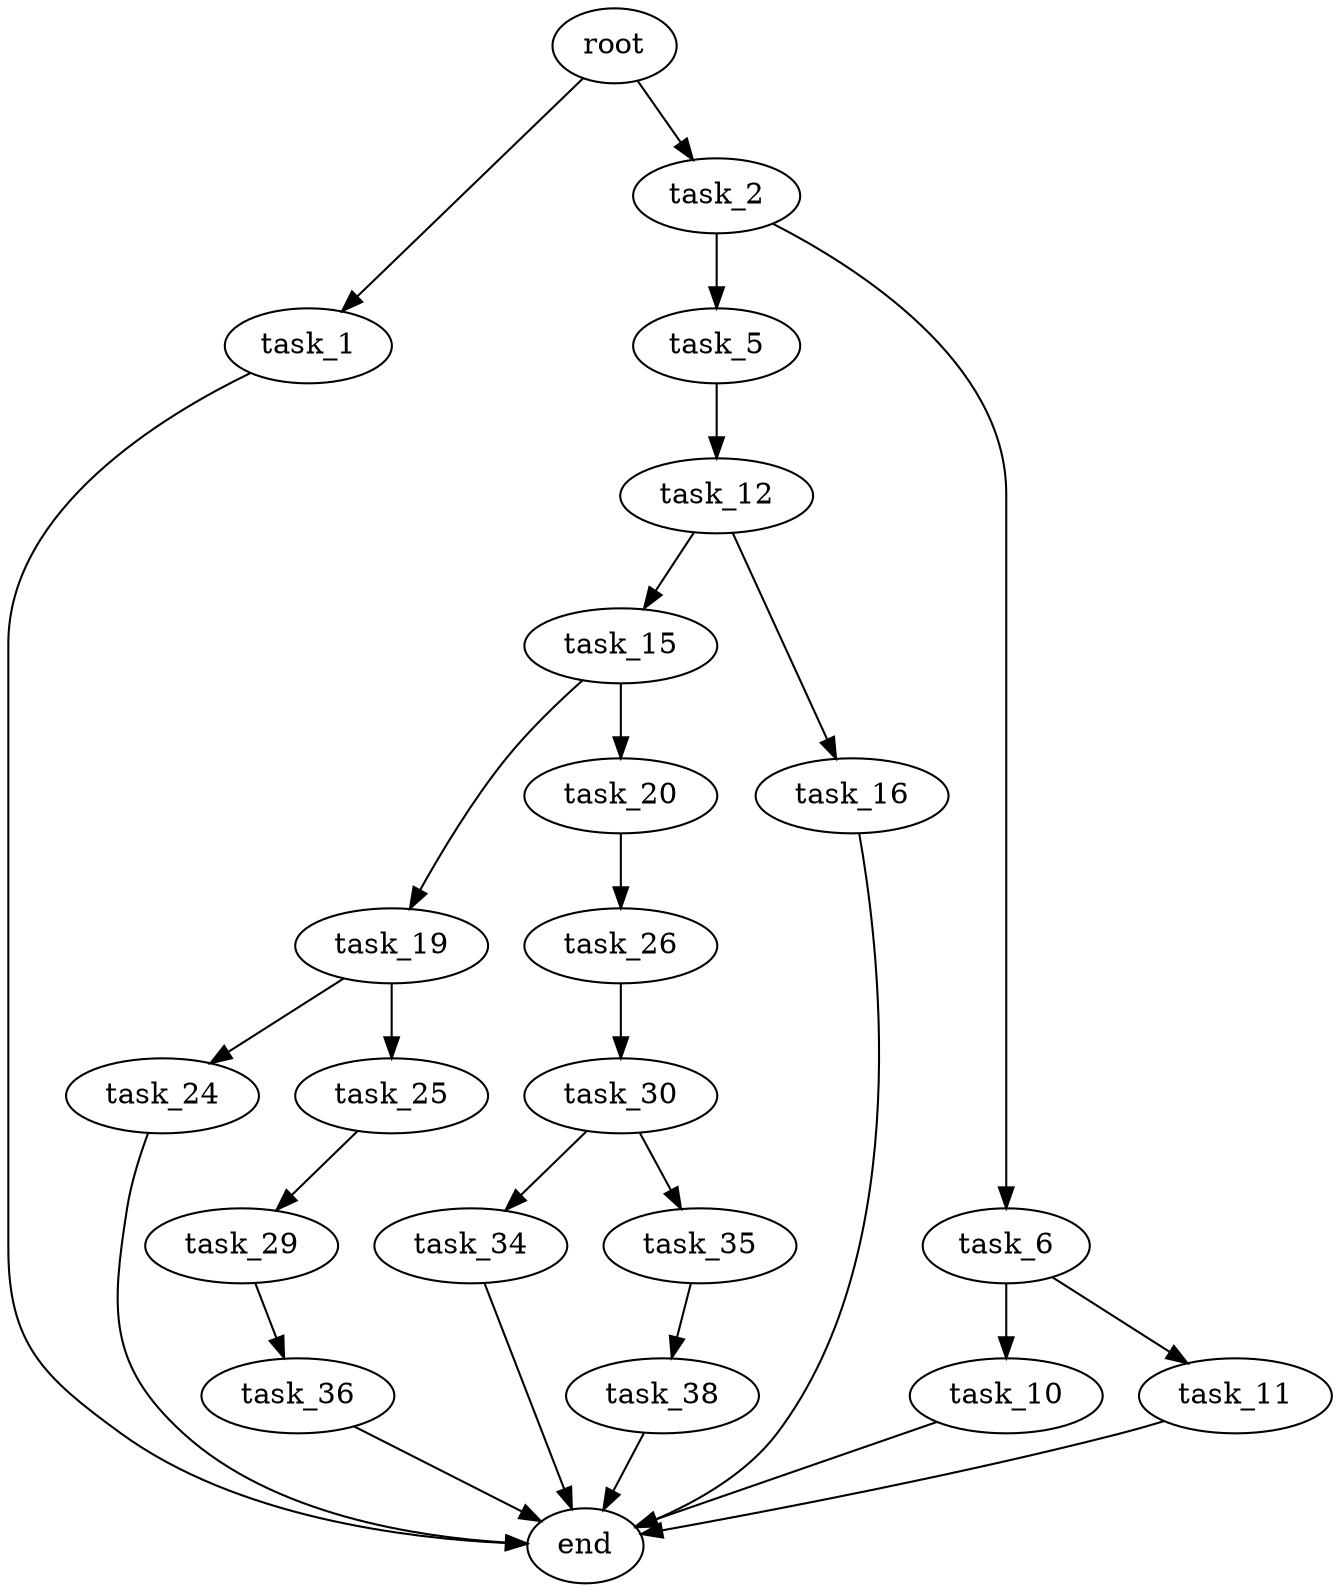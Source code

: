 digraph G {
  root [size="0.000000"];
  task_1 [size="28991029248.000000"];
  task_2 [size="101726658237.000000"];
  end [size="0.000000"];
  task_5 [size="782757789696.000000"];
  task_6 [size="1507554499.000000"];
  task_12 [size="40679432848.000000"];
  task_10 [size="19295339862.000000"];
  task_11 [size="1369608126376.000000"];
  task_15 [size="640933725670.000000"];
  task_16 [size="782757789696.000000"];
  task_19 [size="791184466202.000000"];
  task_20 [size="1463660533.000000"];
  task_24 [size="28991029248.000000"];
  task_25 [size="219848849324.000000"];
  task_26 [size="501849344217.000000"];
  task_29 [size="23693518202.000000"];
  task_30 [size="30002256097.000000"];
  task_36 [size="25358615310.000000"];
  task_34 [size="68719476736.000000"];
  task_35 [size="309472388650.000000"];
  task_38 [size="231928233984.000000"];

  root -> task_1 [size="1.000000"];
  root -> task_2 [size="1.000000"];
  task_1 -> end [size="1.000000"];
  task_2 -> task_5 [size="411041792.000000"];
  task_2 -> task_6 [size="411041792.000000"];
  task_5 -> task_12 [size="679477248.000000"];
  task_6 -> task_10 [size="33554432.000000"];
  task_6 -> task_11 [size="33554432.000000"];
  task_12 -> task_15 [size="679477248.000000"];
  task_12 -> task_16 [size="679477248.000000"];
  task_10 -> end [size="1.000000"];
  task_11 -> end [size="1.000000"];
  task_15 -> task_19 [size="411041792.000000"];
  task_15 -> task_20 [size="411041792.000000"];
  task_16 -> end [size="1.000000"];
  task_19 -> task_24 [size="838860800.000000"];
  task_19 -> task_25 [size="838860800.000000"];
  task_20 -> task_26 [size="33554432.000000"];
  task_24 -> end [size="1.000000"];
  task_25 -> task_29 [size="536870912.000000"];
  task_26 -> task_30 [size="411041792.000000"];
  task_29 -> task_36 [size="536870912.000000"];
  task_30 -> task_34 [size="33554432.000000"];
  task_30 -> task_35 [size="33554432.000000"];
  task_36 -> end [size="1.000000"];
  task_34 -> end [size="1.000000"];
  task_35 -> task_38 [size="209715200.000000"];
  task_38 -> end [size="1.000000"];
}
